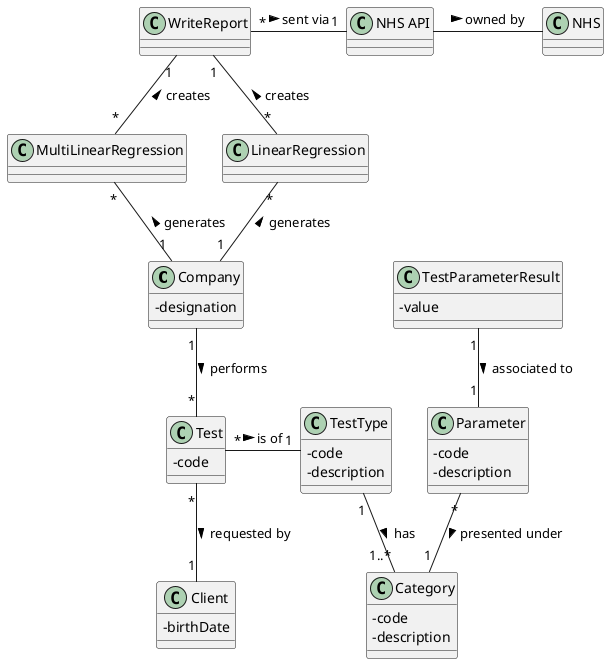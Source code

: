 @startuml

skinparam classAttributeIconSize 0

class Company {
-designation
}
class Test {
-code
}
class Client {
-birthDate
}
class MultiLinearRegression{
}
class LinearRegression{
}
class WriteReport{
}
class TestParameterResult {
-value
}
class Category {
-code
-description
}
class TestType {
-code
-description
}
class Parameter {
-code
-description
}


"NHS API" "1"-left-"*" WriteReport : sent via <
"NHS API" -right- NHS : owned by >
MultiLinearRegression "*"--"1" Company : generates <
LinearRegression "*"--"1" Company : generates <
MultiLinearRegression "*"-up-"1" WriteReport : creates >
LinearRegression "*"-up-"1" WriteReport : creates >
Test "*"-up-"1" Company : performs <
Test "*"--"1" Client : requested by >
Test "*"-right-"1" "TestType" : is of >
TestType "1"--"1..*" Category : has >
Parameter "*"--"1" Category : presented under >
TestParameterResult "1"--"1" Parameter : associated to >

@enduml